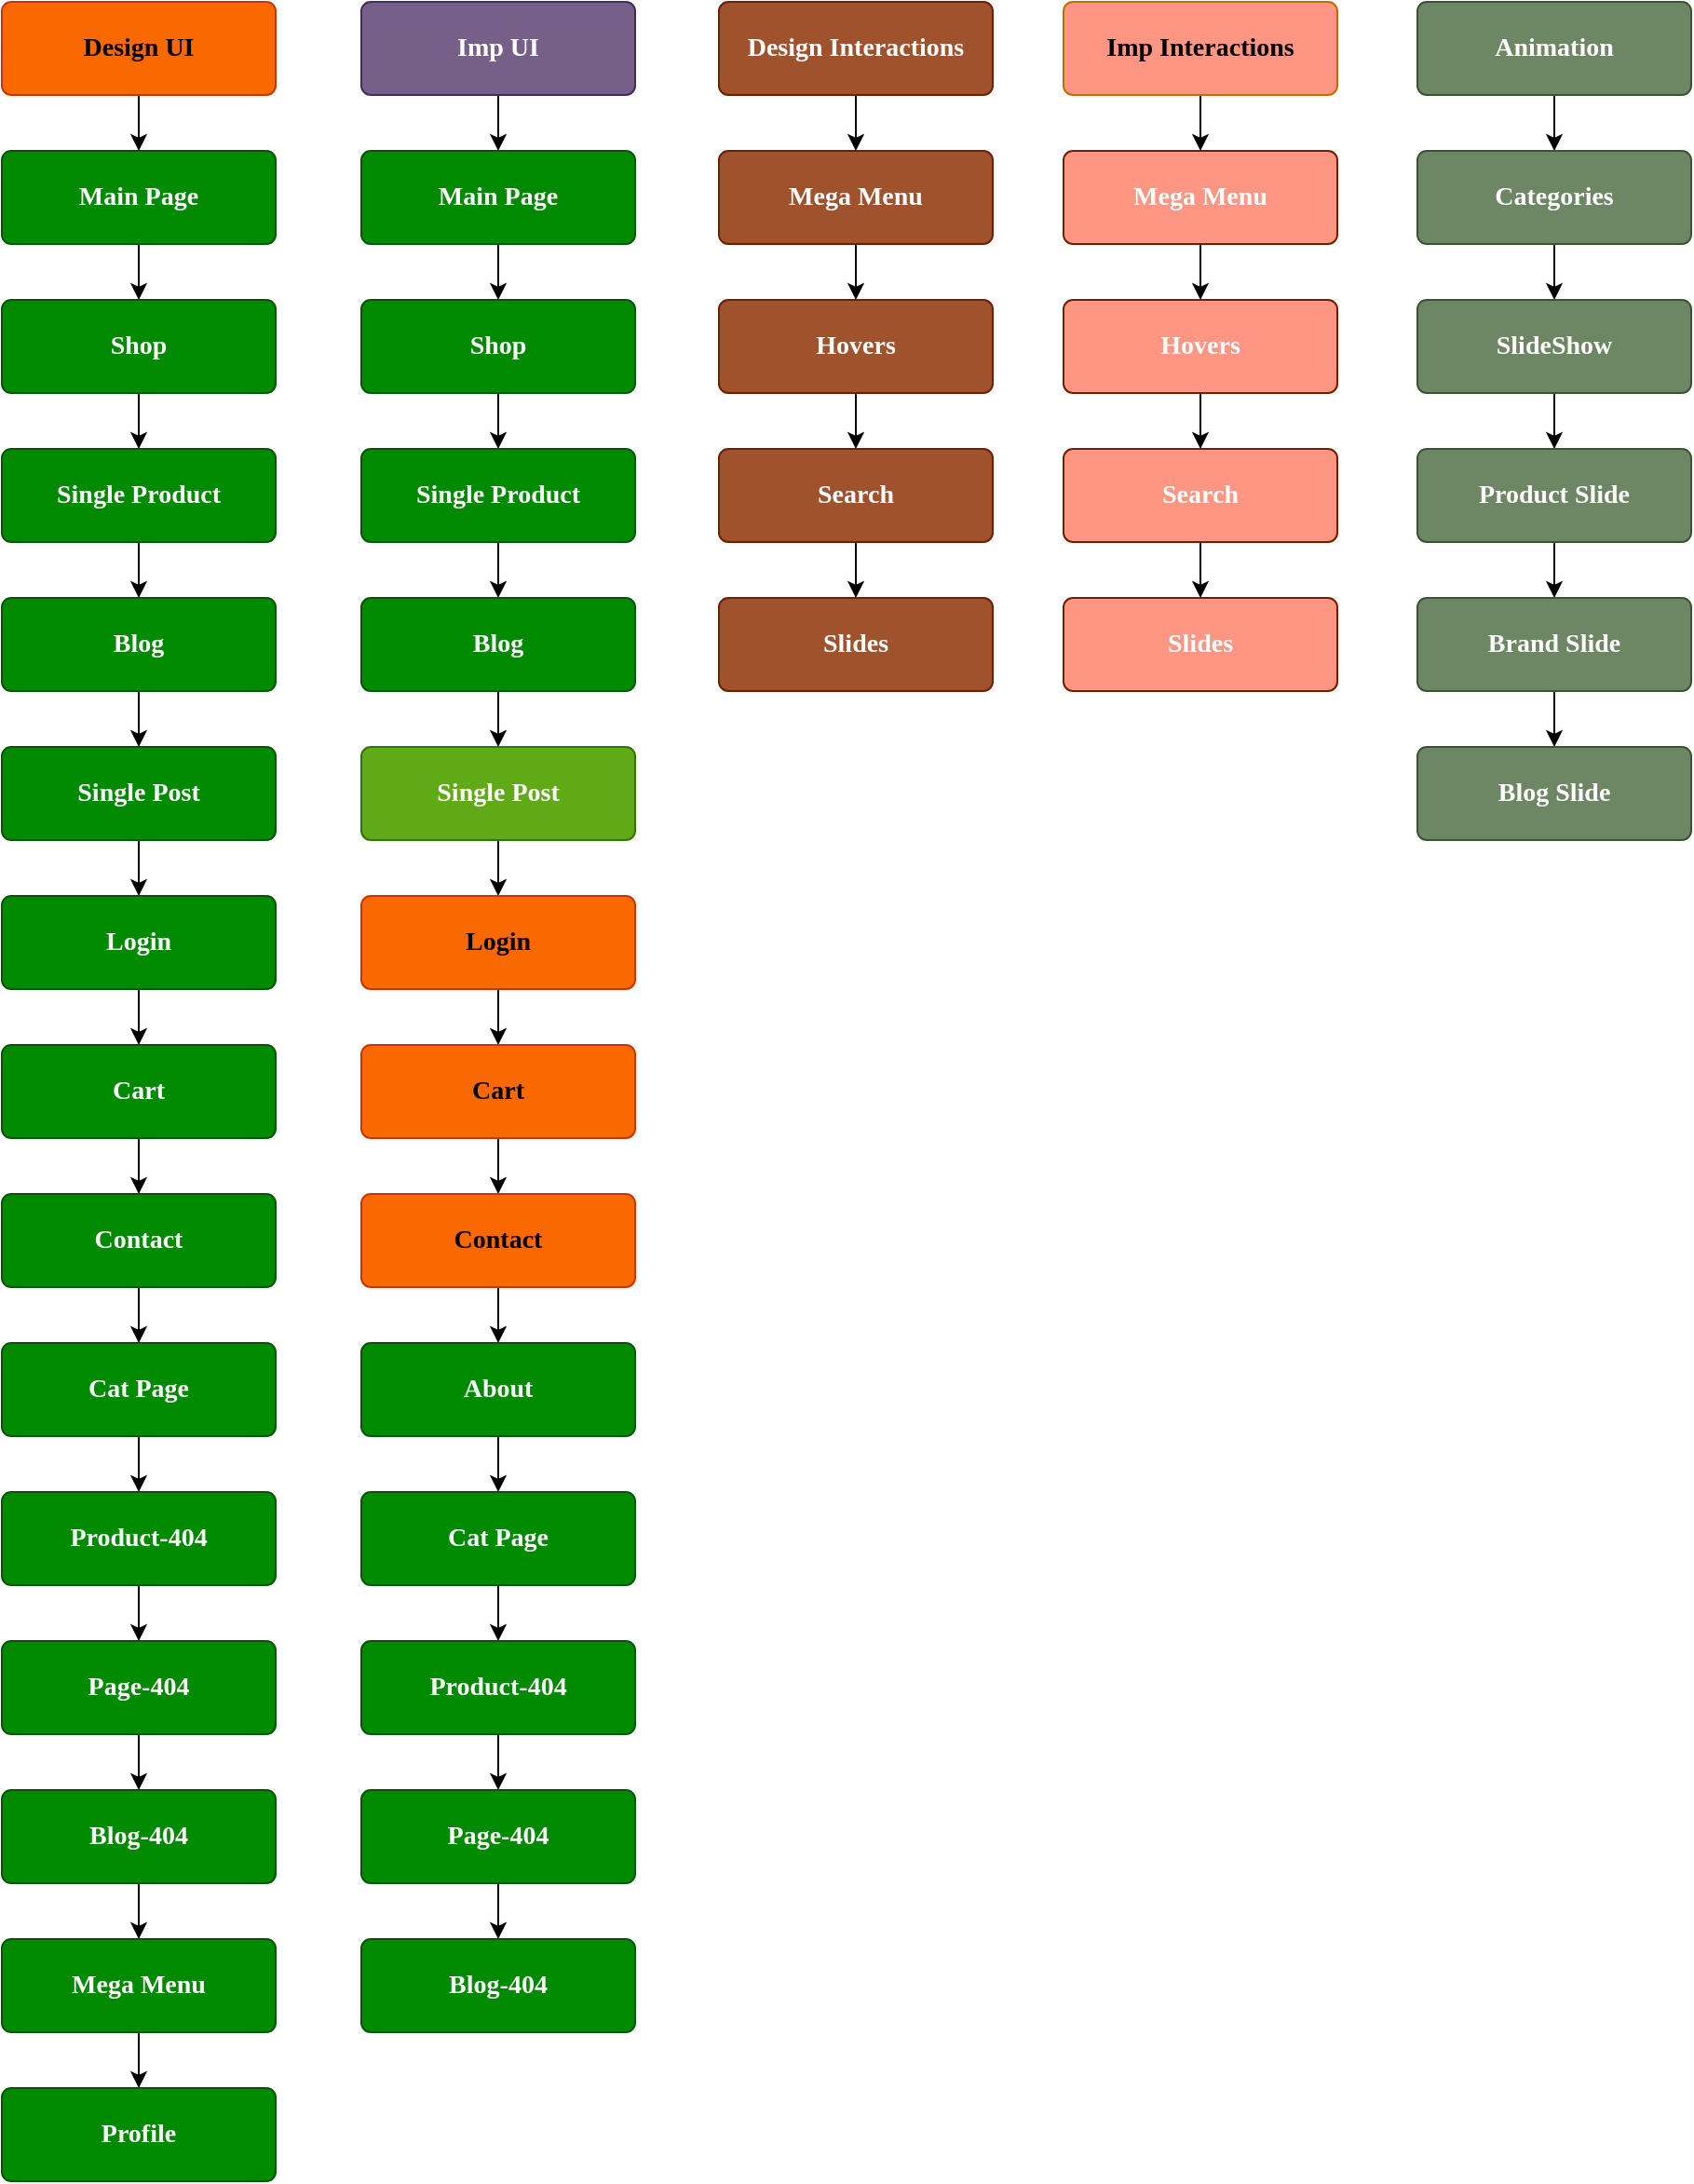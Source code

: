 <mxfile version="26.0.10">
  <diagram name="Page-1" id="vLUTi3j7QdZeeodx6N5d">
    <mxGraphModel dx="1048" dy="615" grid="1" gridSize="10" guides="1" tooltips="1" connect="1" arrows="1" fold="1" page="1" pageScale="1" pageWidth="850" pageHeight="1100" math="0" shadow="0">
      <root>
        <mxCell id="0" />
        <mxCell id="1" parent="0" />
        <mxCell id="oJQ9NneALxqeZW6gIudA-7" value="" style="edgeStyle=orthogonalEdgeStyle;rounded=0;orthogonalLoop=1;jettySize=auto;html=1;" parent="1" source="oJQ9NneALxqeZW6gIudA-1" target="oJQ9NneALxqeZW6gIudA-6" edge="1">
          <mxGeometry relative="1" as="geometry" />
        </mxCell>
        <mxCell id="oJQ9NneALxqeZW6gIudA-1" value="&lt;div style=&quot;forced-color-adjust: none;&quot;&gt;Design UI&lt;/div&gt;" style="html=1;shadow=0;dashed=0;shape=mxgraph.bootstrap.rrect;rSize=5;strokeColor=#C73500;strokeWidth=1;fillColor=#fa6800;fontColor=#000000;whiteSpace=wrap;align=center;verticalAlign=middle;spacingLeft=0;fontStyle=1;fontSize=14;spacing=5;rounded=1;glass=0;fillStyle=auto;fontFamily=Comic Sans MS;horizontal=1;textDirection=rtl;points=[];" parent="1" vertex="1">
          <mxGeometry x="40" y="100" width="147" height="50" as="geometry" />
        </mxCell>
        <mxCell id="oJQ9NneALxqeZW6gIudA-59" style="edgeStyle=orthogonalEdgeStyle;rounded=0;orthogonalLoop=1;jettySize=auto;html=1;" parent="1" source="oJQ9NneALxqeZW6gIudA-2" target="oJQ9NneALxqeZW6gIudA-35" edge="1">
          <mxGeometry relative="1" as="geometry" />
        </mxCell>
        <mxCell id="oJQ9NneALxqeZW6gIudA-2" value="&lt;div style=&quot;forced-color-adjust: none;&quot;&gt;Imp UI&lt;/div&gt;" style="html=1;shadow=0;dashed=0;shape=mxgraph.bootstrap.rrect;rSize=5;strokeColor=#432D57;strokeWidth=1;fillColor=#76608a;fontColor=#ffffff;whiteSpace=wrap;align=center;verticalAlign=middle;spacingLeft=0;fontStyle=1;fontSize=14;spacing=5;rounded=1;glass=0;fillStyle=auto;fontFamily=Comic Sans MS;horizontal=1;textDirection=rtl;points=[];" parent="1" vertex="1">
          <mxGeometry x="233" y="100" width="147" height="50" as="geometry" />
        </mxCell>
        <mxCell id="oJQ9NneALxqeZW6gIudA-61" value="" style="edgeStyle=orthogonalEdgeStyle;rounded=0;orthogonalLoop=1;jettySize=auto;html=1;" parent="1" source="oJQ9NneALxqeZW6gIudA-3" target="oJQ9NneALxqeZW6gIudA-60" edge="1">
          <mxGeometry relative="1" as="geometry" />
        </mxCell>
        <mxCell id="oJQ9NneALxqeZW6gIudA-3" value="Design Interactions" style="html=1;shadow=0;dashed=0;shape=mxgraph.bootstrap.rrect;rSize=5;strokeColor=#6D1F00;strokeWidth=1;fillColor=#a0522d;fontColor=#ffffff;whiteSpace=wrap;align=center;verticalAlign=middle;spacingLeft=0;fontStyle=1;fontSize=14;spacing=5;rounded=1;glass=0;fillStyle=auto;fontFamily=Comic Sans MS;horizontal=1;textDirection=rtl;points=[];" parent="1" vertex="1">
          <mxGeometry x="425" y="100" width="147" height="50" as="geometry" />
        </mxCell>
        <mxCell id="oJQ9NneALxqeZW6gIudA-75" style="edgeStyle=orthogonalEdgeStyle;rounded=0;orthogonalLoop=1;jettySize=auto;html=1;" parent="1" source="oJQ9NneALxqeZW6gIudA-4" target="oJQ9NneALxqeZW6gIudA-69" edge="1">
          <mxGeometry relative="1" as="geometry" />
        </mxCell>
        <mxCell id="oJQ9NneALxqeZW6gIudA-4" value="Imp Interactions" style="html=1;shadow=0;dashed=0;shape=mxgraph.bootstrap.rrect;rSize=5;strokeColor=#BD7000;strokeWidth=1;fillColor=#FF9583;fontColor=#000000;whiteSpace=wrap;align=center;verticalAlign=middle;spacingLeft=0;fontStyle=1;fontSize=14;spacing=5;rounded=1;glass=0;fillStyle=auto;fontFamily=Comic Sans MS;horizontal=1;textDirection=rtl;points=[];" parent="1" vertex="1">
          <mxGeometry x="610" y="100" width="147" height="50" as="geometry" />
        </mxCell>
        <mxCell id="oJQ9NneALxqeZW6gIudA-77" value="" style="edgeStyle=orthogonalEdgeStyle;rounded=0;orthogonalLoop=1;jettySize=auto;html=1;" parent="1" source="oJQ9NneALxqeZW6gIudA-5" target="oJQ9NneALxqeZW6gIudA-76" edge="1">
          <mxGeometry relative="1" as="geometry" />
        </mxCell>
        <mxCell id="oJQ9NneALxqeZW6gIudA-5" value="Animation" style="html=1;shadow=0;dashed=0;shape=mxgraph.bootstrap.rrect;rSize=5;strokeColor=#3A5431;strokeWidth=1;fillColor=#6d8764;fontColor=#ffffff;whiteSpace=wrap;align=center;verticalAlign=middle;spacingLeft=0;fontStyle=1;fontSize=14;spacing=5;rounded=1;glass=0;fillStyle=auto;fontFamily=Comic Sans MS;horizontal=1;textDirection=rtl;points=[];" parent="1" vertex="1">
          <mxGeometry x="800" y="100" width="147" height="50" as="geometry" />
        </mxCell>
        <mxCell id="oJQ9NneALxqeZW6gIudA-9" value="" style="edgeStyle=orthogonalEdgeStyle;rounded=0;orthogonalLoop=1;jettySize=auto;html=1;" parent="1" source="oJQ9NneALxqeZW6gIudA-6" target="oJQ9NneALxqeZW6gIudA-8" edge="1">
          <mxGeometry relative="1" as="geometry" />
        </mxCell>
        <mxCell id="oJQ9NneALxqeZW6gIudA-6" value="&lt;div style=&quot;forced-color-adjust: none;&quot;&gt;Main Page&lt;/div&gt;" style="html=1;shadow=0;dashed=0;shape=mxgraph.bootstrap.rrect;rSize=5;strokeColor=#005700;strokeWidth=1;fillColor=#008a00;fontColor=#ffffff;whiteSpace=wrap;align=center;verticalAlign=middle;spacingLeft=0;fontStyle=1;fontSize=14;spacing=5;rounded=1;glass=0;fillStyle=auto;fontFamily=Comic Sans MS;horizontal=1;textDirection=rtl;points=[];" parent="1" vertex="1">
          <mxGeometry x="40" y="180" width="147" height="50" as="geometry" />
        </mxCell>
        <mxCell id="oJQ9NneALxqeZW6gIudA-11" value="" style="edgeStyle=orthogonalEdgeStyle;rounded=0;orthogonalLoop=1;jettySize=auto;html=1;" parent="1" source="oJQ9NneALxqeZW6gIudA-8" target="oJQ9NneALxqeZW6gIudA-10" edge="1">
          <mxGeometry relative="1" as="geometry" />
        </mxCell>
        <mxCell id="oJQ9NneALxqeZW6gIudA-8" value="&lt;div style=&quot;forced-color-adjust: none;&quot;&gt;Shop&lt;/div&gt;" style="html=1;shadow=0;dashed=0;shape=mxgraph.bootstrap.rrect;rSize=5;strokeColor=#005700;strokeWidth=1;fillColor=#008a00;fontColor=#ffffff;whiteSpace=wrap;align=center;verticalAlign=middle;spacingLeft=0;fontStyle=1;fontSize=14;spacing=5;rounded=1;glass=0;fillStyle=auto;fontFamily=Comic Sans MS;horizontal=1;textDirection=rtl;points=[];" parent="1" vertex="1">
          <mxGeometry x="40" y="260" width="147" height="50" as="geometry" />
        </mxCell>
        <mxCell id="oJQ9NneALxqeZW6gIudA-13" value="" style="edgeStyle=orthogonalEdgeStyle;rounded=0;orthogonalLoop=1;jettySize=auto;html=1;" parent="1" source="oJQ9NneALxqeZW6gIudA-10" target="oJQ9NneALxqeZW6gIudA-12" edge="1">
          <mxGeometry relative="1" as="geometry" />
        </mxCell>
        <mxCell id="oJQ9NneALxqeZW6gIudA-10" value="&lt;div style=&quot;forced-color-adjust: none;&quot;&gt;Single Product&lt;/div&gt;" style="html=1;shadow=0;dashed=0;shape=mxgraph.bootstrap.rrect;rSize=5;strokeColor=#005700;strokeWidth=1;fillColor=#008a00;fontColor=#ffffff;whiteSpace=wrap;align=center;verticalAlign=middle;spacingLeft=0;fontStyle=1;fontSize=14;spacing=5;rounded=1;glass=0;fillStyle=auto;fontFamily=Comic Sans MS;horizontal=1;textDirection=rtl;points=[];" parent="1" vertex="1">
          <mxGeometry x="40" y="340" width="147" height="50" as="geometry" />
        </mxCell>
        <mxCell id="oJQ9NneALxqeZW6gIudA-15" value="" style="edgeStyle=orthogonalEdgeStyle;rounded=0;orthogonalLoop=1;jettySize=auto;html=1;" parent="1" source="oJQ9NneALxqeZW6gIudA-12" target="oJQ9NneALxqeZW6gIudA-14" edge="1">
          <mxGeometry relative="1" as="geometry" />
        </mxCell>
        <mxCell id="oJQ9NneALxqeZW6gIudA-12" value="&lt;div style=&quot;forced-color-adjust: none;&quot;&gt;Blog&lt;/div&gt;" style="html=1;shadow=0;dashed=0;shape=mxgraph.bootstrap.rrect;rSize=5;strokeColor=#005700;strokeWidth=1;fillColor=#008a00;fontColor=#ffffff;whiteSpace=wrap;align=center;verticalAlign=middle;spacingLeft=0;fontStyle=1;fontSize=14;spacing=5;rounded=1;glass=0;fillStyle=auto;fontFamily=Comic Sans MS;horizontal=1;textDirection=rtl;points=[];" parent="1" vertex="1">
          <mxGeometry x="40" y="420" width="147" height="50" as="geometry" />
        </mxCell>
        <mxCell id="oJQ9NneALxqeZW6gIudA-17" value="" style="edgeStyle=orthogonalEdgeStyle;rounded=0;orthogonalLoop=1;jettySize=auto;html=1;" parent="1" source="oJQ9NneALxqeZW6gIudA-14" target="oJQ9NneALxqeZW6gIudA-16" edge="1">
          <mxGeometry relative="1" as="geometry" />
        </mxCell>
        <mxCell id="oJQ9NneALxqeZW6gIudA-14" value="&lt;div style=&quot;forced-color-adjust: none;&quot;&gt;Single Post&lt;/div&gt;" style="html=1;shadow=0;dashed=0;shape=mxgraph.bootstrap.rrect;rSize=5;strokeColor=#005700;strokeWidth=1;fillColor=#008a00;fontColor=#ffffff;whiteSpace=wrap;align=center;verticalAlign=middle;spacingLeft=0;fontStyle=1;fontSize=14;spacing=5;rounded=1;glass=0;fillStyle=auto;fontFamily=Comic Sans MS;horizontal=1;textDirection=rtl;points=[];" parent="1" vertex="1">
          <mxGeometry x="40" y="500" width="147" height="50" as="geometry" />
        </mxCell>
        <mxCell id="oJQ9NneALxqeZW6gIudA-19" value="" style="edgeStyle=orthogonalEdgeStyle;rounded=0;orthogonalLoop=1;jettySize=auto;html=1;" parent="1" source="oJQ9NneALxqeZW6gIudA-16" target="oJQ9NneALxqeZW6gIudA-18" edge="1">
          <mxGeometry relative="1" as="geometry" />
        </mxCell>
        <mxCell id="oJQ9NneALxqeZW6gIudA-16" value="&lt;div style=&quot;forced-color-adjust: none;&quot;&gt;Login&lt;/div&gt;" style="html=1;shadow=0;dashed=0;shape=mxgraph.bootstrap.rrect;rSize=5;strokeColor=#005700;strokeWidth=1;fillColor=#008a00;fontColor=#ffffff;whiteSpace=wrap;align=center;verticalAlign=middle;spacingLeft=0;fontStyle=1;fontSize=14;spacing=5;rounded=1;glass=0;fillStyle=auto;fontFamily=Comic Sans MS;horizontal=1;textDirection=rtl;points=[];" parent="1" vertex="1">
          <mxGeometry x="40" y="580" width="147" height="50" as="geometry" />
        </mxCell>
        <mxCell id="oJQ9NneALxqeZW6gIudA-21" value="" style="edgeStyle=orthogonalEdgeStyle;rounded=0;orthogonalLoop=1;jettySize=auto;html=1;" parent="1" source="oJQ9NneALxqeZW6gIudA-18" target="oJQ9NneALxqeZW6gIudA-20" edge="1">
          <mxGeometry relative="1" as="geometry" />
        </mxCell>
        <mxCell id="oJQ9NneALxqeZW6gIudA-18" value="&lt;div style=&quot;forced-color-adjust: none;&quot;&gt;Cart&lt;/div&gt;" style="html=1;shadow=0;dashed=0;shape=mxgraph.bootstrap.rrect;rSize=5;strokeColor=#005700;strokeWidth=1;fillColor=#008a00;fontColor=#ffffff;whiteSpace=wrap;align=center;verticalAlign=middle;spacingLeft=0;fontStyle=1;fontSize=14;spacing=5;rounded=1;glass=0;fillStyle=auto;fontFamily=Comic Sans MS;horizontal=1;textDirection=rtl;points=[];" parent="1" vertex="1">
          <mxGeometry x="40" y="660" width="147" height="50" as="geometry" />
        </mxCell>
        <mxCell id="gazeQFOTCZh3GnnFqoa5-4" style="edgeStyle=orthogonalEdgeStyle;rounded=0;orthogonalLoop=1;jettySize=auto;html=1;" parent="1" source="oJQ9NneALxqeZW6gIudA-20" target="oJQ9NneALxqeZW6gIudA-24" edge="1">
          <mxGeometry relative="1" as="geometry" />
        </mxCell>
        <mxCell id="oJQ9NneALxqeZW6gIudA-20" value="&lt;div style=&quot;forced-color-adjust: none;&quot;&gt;Contact&lt;/div&gt;" style="html=1;shadow=0;dashed=0;shape=mxgraph.bootstrap.rrect;rSize=5;strokeColor=#005700;strokeWidth=1;fillColor=#008a00;fontColor=#ffffff;whiteSpace=wrap;align=center;verticalAlign=middle;spacingLeft=0;fontStyle=1;fontSize=14;spacing=5;rounded=1;glass=0;fillStyle=auto;fontFamily=Comic Sans MS;horizontal=1;textDirection=rtl;points=[];" parent="1" vertex="1">
          <mxGeometry x="40" y="740" width="147" height="50" as="geometry" />
        </mxCell>
        <mxCell id="oJQ9NneALxqeZW6gIudA-27" value="" style="edgeStyle=orthogonalEdgeStyle;rounded=0;orthogonalLoop=1;jettySize=auto;html=1;" parent="1" source="oJQ9NneALxqeZW6gIudA-24" target="oJQ9NneALxqeZW6gIudA-26" edge="1">
          <mxGeometry relative="1" as="geometry" />
        </mxCell>
        <mxCell id="oJQ9NneALxqeZW6gIudA-24" value="&lt;div style=&quot;forced-color-adjust: none;&quot;&gt;Cat Page&lt;/div&gt;" style="html=1;shadow=0;dashed=0;shape=mxgraph.bootstrap.rrect;rSize=5;strokeColor=#005700;strokeWidth=1;fillColor=#008a00;fontColor=#ffffff;whiteSpace=wrap;align=center;verticalAlign=middle;spacingLeft=0;fontStyle=1;fontSize=14;spacing=5;rounded=1;glass=0;fillStyle=auto;fontFamily=Comic Sans MS;horizontal=1;textDirection=rtl;points=[];" parent="1" vertex="1">
          <mxGeometry x="40" y="820" width="147" height="50" as="geometry" />
        </mxCell>
        <mxCell id="oJQ9NneALxqeZW6gIudA-29" value="" style="edgeStyle=orthogonalEdgeStyle;rounded=0;orthogonalLoop=1;jettySize=auto;html=1;" parent="1" source="oJQ9NneALxqeZW6gIudA-26" target="oJQ9NneALxqeZW6gIudA-28" edge="1">
          <mxGeometry relative="1" as="geometry" />
        </mxCell>
        <mxCell id="oJQ9NneALxqeZW6gIudA-26" value="&lt;div style=&quot;forced-color-adjust: none;&quot;&gt;404-Product&lt;/div&gt;" style="html=1;shadow=0;dashed=0;shape=mxgraph.bootstrap.rrect;rSize=5;strokeColor=#005700;strokeWidth=1;fillColor=#008a00;fontColor=#ffffff;whiteSpace=wrap;align=center;verticalAlign=middle;spacingLeft=0;fontStyle=1;fontSize=14;spacing=5;rounded=1;glass=0;fillStyle=auto;fontFamily=Comic Sans MS;horizontal=1;textDirection=rtl;points=[];" parent="1" vertex="1">
          <mxGeometry x="40" y="900" width="147" height="50" as="geometry" />
        </mxCell>
        <mxCell id="oJQ9NneALxqeZW6gIudA-31" value="" style="edgeStyle=orthogonalEdgeStyle;rounded=0;orthogonalLoop=1;jettySize=auto;html=1;" parent="1" source="oJQ9NneALxqeZW6gIudA-28" target="oJQ9NneALxqeZW6gIudA-30" edge="1">
          <mxGeometry relative="1" as="geometry" />
        </mxCell>
        <mxCell id="oJQ9NneALxqeZW6gIudA-28" value="&lt;div style=&quot;forced-color-adjust: none;&quot;&gt;404-Page&lt;/div&gt;" style="html=1;shadow=0;dashed=0;shape=mxgraph.bootstrap.rrect;rSize=5;strokeColor=#005700;strokeWidth=1;fillColor=#008a00;fontColor=#ffffff;whiteSpace=wrap;align=center;verticalAlign=middle;spacingLeft=0;fontStyle=1;fontSize=14;spacing=5;rounded=1;glass=0;fillStyle=auto;fontFamily=Comic Sans MS;horizontal=1;textDirection=rtl;points=[];" parent="1" vertex="1">
          <mxGeometry x="40" y="980" width="147" height="50" as="geometry" />
        </mxCell>
        <mxCell id="oJQ9NneALxqeZW6gIudA-87" value="" style="edgeStyle=orthogonalEdgeStyle;rounded=0;orthogonalLoop=1;jettySize=auto;html=1;" parent="1" source="oJQ9NneALxqeZW6gIudA-30" target="oJQ9NneALxqeZW6gIudA-86" edge="1">
          <mxGeometry relative="1" as="geometry" />
        </mxCell>
        <mxCell id="oJQ9NneALxqeZW6gIudA-30" value="&lt;div style=&quot;forced-color-adjust: none;&quot;&gt;404-Blog&lt;/div&gt;" style="html=1;shadow=0;dashed=0;shape=mxgraph.bootstrap.rrect;rSize=5;strokeColor=#005700;strokeWidth=1;fillColor=#008a00;fontColor=#ffffff;whiteSpace=wrap;align=center;verticalAlign=middle;spacingLeft=0;fontStyle=1;fontSize=14;spacing=5;rounded=1;glass=0;fillStyle=auto;fontFamily=Comic Sans MS;horizontal=1;textDirection=rtl;points=[];" parent="1" vertex="1">
          <mxGeometry x="40" y="1060" width="147" height="50" as="geometry" />
        </mxCell>
        <mxCell id="oJQ9NneALxqeZW6gIudA-34" value="" style="edgeStyle=orthogonalEdgeStyle;rounded=0;orthogonalLoop=1;jettySize=auto;html=1;" parent="1" source="oJQ9NneALxqeZW6gIudA-35" target="oJQ9NneALxqeZW6gIudA-37" edge="1">
          <mxGeometry relative="1" as="geometry" />
        </mxCell>
        <mxCell id="oJQ9NneALxqeZW6gIudA-35" value="&lt;div style=&quot;forced-color-adjust: none;&quot;&gt;Main Page&lt;/div&gt;" style="html=1;shadow=0;dashed=0;shape=mxgraph.bootstrap.rrect;rSize=5;strokeColor=#005700;strokeWidth=1;fillColor=#008a00;fontColor=#ffffff;whiteSpace=wrap;align=center;verticalAlign=middle;spacingLeft=0;fontStyle=1;fontSize=14;spacing=5;rounded=1;glass=0;fillStyle=auto;fontFamily=Comic Sans MS;horizontal=1;textDirection=rtl;points=[];" parent="1" vertex="1">
          <mxGeometry x="233" y="180" width="147" height="50" as="geometry" />
        </mxCell>
        <mxCell id="oJQ9NneALxqeZW6gIudA-36" value="" style="edgeStyle=orthogonalEdgeStyle;rounded=0;orthogonalLoop=1;jettySize=auto;html=1;" parent="1" source="oJQ9NneALxqeZW6gIudA-37" target="oJQ9NneALxqeZW6gIudA-39" edge="1">
          <mxGeometry relative="1" as="geometry" />
        </mxCell>
        <mxCell id="oJQ9NneALxqeZW6gIudA-37" value="&lt;div style=&quot;forced-color-adjust: none;&quot;&gt;Shop&lt;/div&gt;" style="html=1;shadow=0;dashed=0;shape=mxgraph.bootstrap.rrect;rSize=5;strokeColor=#005700;strokeWidth=1;fillColor=#008a00;fontColor=#ffffff;whiteSpace=wrap;align=center;verticalAlign=middle;spacingLeft=0;fontStyle=1;fontSize=14;spacing=5;rounded=1;glass=0;fillStyle=auto;fontFamily=Comic Sans MS;horizontal=1;textDirection=rtl;points=[];" parent="1" vertex="1">
          <mxGeometry x="233" y="260" width="147" height="50" as="geometry" />
        </mxCell>
        <mxCell id="oJQ9NneALxqeZW6gIudA-38" value="" style="edgeStyle=orthogonalEdgeStyle;rounded=0;orthogonalLoop=1;jettySize=auto;html=1;" parent="1" source="oJQ9NneALxqeZW6gIudA-39" target="oJQ9NneALxqeZW6gIudA-41" edge="1">
          <mxGeometry relative="1" as="geometry" />
        </mxCell>
        <mxCell id="oJQ9NneALxqeZW6gIudA-39" value="&lt;div style=&quot;forced-color-adjust: none;&quot;&gt;Single Product&lt;/div&gt;" style="html=1;shadow=0;dashed=0;shape=mxgraph.bootstrap.rrect;rSize=5;strokeColor=#005700;strokeWidth=1;fillColor=#008a00;fontColor=#ffffff;whiteSpace=wrap;align=center;verticalAlign=middle;spacingLeft=0;fontStyle=1;fontSize=14;spacing=5;rounded=1;glass=0;fillStyle=auto;fontFamily=Comic Sans MS;horizontal=1;textDirection=rtl;points=[];" parent="1" vertex="1">
          <mxGeometry x="233" y="340" width="147" height="50" as="geometry" />
        </mxCell>
        <mxCell id="oJQ9NneALxqeZW6gIudA-40" value="" style="edgeStyle=orthogonalEdgeStyle;rounded=0;orthogonalLoop=1;jettySize=auto;html=1;" parent="1" source="oJQ9NneALxqeZW6gIudA-41" target="oJQ9NneALxqeZW6gIudA-43" edge="1">
          <mxGeometry relative="1" as="geometry" />
        </mxCell>
        <mxCell id="oJQ9NneALxqeZW6gIudA-41" value="&lt;div style=&quot;forced-color-adjust: none;&quot;&gt;Blog&lt;/div&gt;" style="html=1;shadow=0;dashed=0;shape=mxgraph.bootstrap.rrect;rSize=5;strokeColor=#005700;strokeWidth=1;fillColor=#008a00;fontColor=#ffffff;whiteSpace=wrap;align=center;verticalAlign=middle;spacingLeft=0;fontStyle=1;fontSize=14;spacing=5;rounded=1;glass=0;fillStyle=auto;fontFamily=Comic Sans MS;horizontal=1;textDirection=rtl;points=[];" parent="1" vertex="1">
          <mxGeometry x="233" y="420" width="147" height="50" as="geometry" />
        </mxCell>
        <mxCell id="oJQ9NneALxqeZW6gIudA-42" value="" style="edgeStyle=orthogonalEdgeStyle;rounded=0;orthogonalLoop=1;jettySize=auto;html=1;" parent="1" source="oJQ9NneALxqeZW6gIudA-43" target="oJQ9NneALxqeZW6gIudA-45" edge="1">
          <mxGeometry relative="1" as="geometry" />
        </mxCell>
        <mxCell id="oJQ9NneALxqeZW6gIudA-43" value="&lt;div style=&quot;forced-color-adjust: none;&quot;&gt;Single Post&lt;/div&gt;" style="html=1;shadow=0;dashed=0;shape=mxgraph.bootstrap.rrect;rSize=5;strokeColor=#2D7600;strokeWidth=1;fillColor=#60a917;fontColor=#ffffff;whiteSpace=wrap;align=center;verticalAlign=middle;spacingLeft=0;fontStyle=1;fontSize=14;spacing=5;rounded=1;glass=0;fillStyle=auto;fontFamily=Comic Sans MS;horizontal=1;textDirection=rtl;points=[];" parent="1" vertex="1">
          <mxGeometry x="233" y="500" width="147" height="50" as="geometry" />
        </mxCell>
        <mxCell id="oJQ9NneALxqeZW6gIudA-44" value="" style="edgeStyle=orthogonalEdgeStyle;rounded=0;orthogonalLoop=1;jettySize=auto;html=1;" parent="1" source="oJQ9NneALxqeZW6gIudA-45" target="oJQ9NneALxqeZW6gIudA-47" edge="1">
          <mxGeometry relative="1" as="geometry" />
        </mxCell>
        <mxCell id="oJQ9NneALxqeZW6gIudA-45" value="&lt;div style=&quot;forced-color-adjust: none;&quot;&gt;Login&lt;/div&gt;" style="html=1;shadow=0;dashed=0;shape=mxgraph.bootstrap.rrect;rSize=5;strokeColor=#C73500;strokeWidth=1;fillColor=#fa6800;fontColor=#000000;whiteSpace=wrap;align=center;verticalAlign=middle;spacingLeft=0;fontStyle=1;fontSize=14;spacing=5;rounded=1;glass=0;fillStyle=auto;fontFamily=Comic Sans MS;horizontal=1;textDirection=rtl;points=[];" parent="1" vertex="1">
          <mxGeometry x="233" y="580" width="147" height="50" as="geometry" />
        </mxCell>
        <mxCell id="oJQ9NneALxqeZW6gIudA-46" value="" style="edgeStyle=orthogonalEdgeStyle;rounded=0;orthogonalLoop=1;jettySize=auto;html=1;" parent="1" source="oJQ9NneALxqeZW6gIudA-47" target="oJQ9NneALxqeZW6gIudA-49" edge="1">
          <mxGeometry relative="1" as="geometry" />
        </mxCell>
        <mxCell id="oJQ9NneALxqeZW6gIudA-47" value="&lt;div style=&quot;forced-color-adjust: none;&quot;&gt;Cart&lt;/div&gt;" style="html=1;shadow=0;dashed=0;shape=mxgraph.bootstrap.rrect;rSize=5;strokeColor=#C73500;strokeWidth=1;fillColor=#fa6800;fontColor=#000000;whiteSpace=wrap;align=center;verticalAlign=middle;spacingLeft=0;fontStyle=1;fontSize=14;spacing=5;rounded=1;glass=0;fillStyle=auto;fontFamily=Comic Sans MS;horizontal=1;textDirection=rtl;points=[];" parent="1" vertex="1">
          <mxGeometry x="233" y="660" width="147" height="50" as="geometry" />
        </mxCell>
        <mxCell id="oJQ9NneALxqeZW6gIudA-48" value="" style="edgeStyle=orthogonalEdgeStyle;rounded=0;orthogonalLoop=1;jettySize=auto;html=1;" parent="1" source="oJQ9NneALxqeZW6gIudA-49" target="oJQ9NneALxqeZW6gIudA-51" edge="1">
          <mxGeometry relative="1" as="geometry" />
        </mxCell>
        <mxCell id="oJQ9NneALxqeZW6gIudA-49" value="&lt;div style=&quot;forced-color-adjust: none;&quot;&gt;Contact&lt;/div&gt;" style="html=1;shadow=0;dashed=0;shape=mxgraph.bootstrap.rrect;rSize=5;strokeColor=#C73500;strokeWidth=1;fillColor=#fa6800;fontColor=#000000;whiteSpace=wrap;align=center;verticalAlign=middle;spacingLeft=0;fontStyle=1;fontSize=14;spacing=5;rounded=1;glass=0;fillStyle=auto;fontFamily=Comic Sans MS;horizontal=1;textDirection=rtl;points=[];" parent="1" vertex="1">
          <mxGeometry x="233" y="740" width="147" height="50" as="geometry" />
        </mxCell>
        <mxCell id="oJQ9NneALxqeZW6gIudA-50" value="" style="edgeStyle=orthogonalEdgeStyle;rounded=0;orthogonalLoop=1;jettySize=auto;html=1;" parent="1" source="oJQ9NneALxqeZW6gIudA-51" target="oJQ9NneALxqeZW6gIudA-53" edge="1">
          <mxGeometry relative="1" as="geometry" />
        </mxCell>
        <mxCell id="oJQ9NneALxqeZW6gIudA-51" value="&lt;div style=&quot;forced-color-adjust: none;&quot;&gt;About&lt;/div&gt;" style="html=1;shadow=0;dashed=0;shape=mxgraph.bootstrap.rrect;rSize=5;strokeColor=#005700;strokeWidth=1;fillColor=#008a00;fontColor=#ffffff;whiteSpace=wrap;align=center;verticalAlign=middle;spacingLeft=0;fontStyle=1;fontSize=14;spacing=5;rounded=1;glass=0;fillStyle=auto;fontFamily=Comic Sans MS;horizontal=1;textDirection=rtl;points=[];" parent="1" vertex="1">
          <mxGeometry x="233" y="820" width="147" height="50" as="geometry" />
        </mxCell>
        <mxCell id="oJQ9NneALxqeZW6gIudA-52" value="" style="edgeStyle=orthogonalEdgeStyle;rounded=0;orthogonalLoop=1;jettySize=auto;html=1;" parent="1" source="oJQ9NneALxqeZW6gIudA-53" target="oJQ9NneALxqeZW6gIudA-55" edge="1">
          <mxGeometry relative="1" as="geometry" />
        </mxCell>
        <mxCell id="oJQ9NneALxqeZW6gIudA-53" value="&lt;div style=&quot;forced-color-adjust: none;&quot;&gt;Cat Page&lt;/div&gt;" style="html=1;shadow=0;dashed=0;shape=mxgraph.bootstrap.rrect;rSize=5;strokeColor=#005700;strokeWidth=1;fillColor=#008a00;fontColor=#ffffff;whiteSpace=wrap;align=center;verticalAlign=middle;spacingLeft=0;fontStyle=1;fontSize=14;spacing=5;rounded=1;glass=0;fillStyle=auto;fontFamily=Comic Sans MS;horizontal=1;textDirection=rtl;points=[];" parent="1" vertex="1">
          <mxGeometry x="233" y="900" width="147" height="50" as="geometry" />
        </mxCell>
        <mxCell id="oJQ9NneALxqeZW6gIudA-54" value="" style="edgeStyle=orthogonalEdgeStyle;rounded=0;orthogonalLoop=1;jettySize=auto;html=1;" parent="1" source="oJQ9NneALxqeZW6gIudA-55" target="oJQ9NneALxqeZW6gIudA-57" edge="1">
          <mxGeometry relative="1" as="geometry" />
        </mxCell>
        <mxCell id="oJQ9NneALxqeZW6gIudA-55" value="&lt;div style=&quot;forced-color-adjust: none;&quot;&gt;404-Product&lt;/div&gt;" style="html=1;shadow=0;dashed=0;shape=mxgraph.bootstrap.rrect;rSize=5;strokeColor=#005700;strokeWidth=1;fillColor=#008a00;fontColor=#ffffff;whiteSpace=wrap;align=center;verticalAlign=middle;spacingLeft=0;fontStyle=1;fontSize=14;spacing=5;rounded=1;glass=0;fillStyle=auto;fontFamily=Comic Sans MS;horizontal=1;textDirection=rtl;points=[];" parent="1" vertex="1">
          <mxGeometry x="233" y="980" width="147" height="50" as="geometry" />
        </mxCell>
        <mxCell id="oJQ9NneALxqeZW6gIudA-56" value="" style="edgeStyle=orthogonalEdgeStyle;rounded=0;orthogonalLoop=1;jettySize=auto;html=1;" parent="1" source="oJQ9NneALxqeZW6gIudA-57" target="oJQ9NneALxqeZW6gIudA-58" edge="1">
          <mxGeometry relative="1" as="geometry" />
        </mxCell>
        <mxCell id="oJQ9NneALxqeZW6gIudA-57" value="&lt;div style=&quot;forced-color-adjust: none;&quot;&gt;404-Page&lt;/div&gt;" style="html=1;shadow=0;dashed=0;shape=mxgraph.bootstrap.rrect;rSize=5;strokeColor=#005700;strokeWidth=1;fillColor=#008a00;fontColor=#ffffff;whiteSpace=wrap;align=center;verticalAlign=middle;spacingLeft=0;fontStyle=1;fontSize=14;spacing=5;rounded=1;glass=0;fillStyle=auto;fontFamily=Comic Sans MS;horizontal=1;textDirection=rtl;points=[];" parent="1" vertex="1">
          <mxGeometry x="233" y="1060" width="147" height="50" as="geometry" />
        </mxCell>
        <mxCell id="oJQ9NneALxqeZW6gIudA-58" value="&lt;div style=&quot;forced-color-adjust: none;&quot;&gt;404-Blog&lt;/div&gt;" style="html=1;shadow=0;dashed=0;shape=mxgraph.bootstrap.rrect;rSize=5;strokeColor=#005700;strokeWidth=1;fillColor=#008a00;fontColor=#ffffff;whiteSpace=wrap;align=center;verticalAlign=middle;spacingLeft=0;fontStyle=1;fontSize=14;spacing=5;rounded=1;glass=0;fillStyle=auto;fontFamily=Comic Sans MS;horizontal=1;textDirection=rtl;points=[];" parent="1" vertex="1">
          <mxGeometry x="233" y="1140" width="147" height="50" as="geometry" />
        </mxCell>
        <mxCell id="oJQ9NneALxqeZW6gIudA-63" value="" style="edgeStyle=orthogonalEdgeStyle;rounded=0;orthogonalLoop=1;jettySize=auto;html=1;" parent="1" source="oJQ9NneALxqeZW6gIudA-60" target="oJQ9NneALxqeZW6gIudA-62" edge="1">
          <mxGeometry relative="1" as="geometry" />
        </mxCell>
        <mxCell id="oJQ9NneALxqeZW6gIudA-60" value="Mega Menu" style="html=1;shadow=0;dashed=0;shape=mxgraph.bootstrap.rrect;rSize=5;strokeColor=#6D1F00;strokeWidth=1;fillColor=#a0522d;fontColor=#ffffff;whiteSpace=wrap;align=center;verticalAlign=middle;spacingLeft=0;fontStyle=1;fontSize=14;spacing=5;rounded=1;glass=0;fillStyle=auto;fontFamily=Comic Sans MS;horizontal=1;textDirection=rtl;points=[];" parent="1" vertex="1">
          <mxGeometry x="425" y="180" width="147" height="50" as="geometry" />
        </mxCell>
        <mxCell id="oJQ9NneALxqeZW6gIudA-65" value="" style="edgeStyle=orthogonalEdgeStyle;rounded=0;orthogonalLoop=1;jettySize=auto;html=1;" parent="1" source="oJQ9NneALxqeZW6gIudA-62" target="oJQ9NneALxqeZW6gIudA-64" edge="1">
          <mxGeometry relative="1" as="geometry" />
        </mxCell>
        <mxCell id="oJQ9NneALxqeZW6gIudA-62" value="Hovers" style="html=1;shadow=0;dashed=0;shape=mxgraph.bootstrap.rrect;rSize=5;strokeColor=#6D1F00;strokeWidth=1;fillColor=#a0522d;fontColor=#ffffff;whiteSpace=wrap;align=center;verticalAlign=middle;spacingLeft=0;fontStyle=1;fontSize=14;spacing=5;rounded=1;glass=0;fillStyle=auto;fontFamily=Comic Sans MS;horizontal=1;textDirection=rtl;points=[];" parent="1" vertex="1">
          <mxGeometry x="425" y="260" width="147" height="50" as="geometry" />
        </mxCell>
        <mxCell id="oJQ9NneALxqeZW6gIudA-67" value="" style="edgeStyle=orthogonalEdgeStyle;rounded=0;orthogonalLoop=1;jettySize=auto;html=1;" parent="1" source="oJQ9NneALxqeZW6gIudA-64" target="oJQ9NneALxqeZW6gIudA-66" edge="1">
          <mxGeometry relative="1" as="geometry" />
        </mxCell>
        <mxCell id="oJQ9NneALxqeZW6gIudA-64" value="Search" style="html=1;shadow=0;dashed=0;shape=mxgraph.bootstrap.rrect;rSize=5;strokeColor=#6D1F00;strokeWidth=1;fillColor=#a0522d;fontColor=#ffffff;whiteSpace=wrap;align=center;verticalAlign=middle;spacingLeft=0;fontStyle=1;fontSize=14;spacing=5;rounded=1;glass=0;fillStyle=auto;fontFamily=Comic Sans MS;horizontal=1;textDirection=rtl;points=[];" parent="1" vertex="1">
          <mxGeometry x="425" y="340" width="147" height="50" as="geometry" />
        </mxCell>
        <mxCell id="oJQ9NneALxqeZW6gIudA-66" value="Slides" style="html=1;shadow=0;dashed=0;shape=mxgraph.bootstrap.rrect;rSize=5;strokeColor=#6D1F00;strokeWidth=1;fillColor=#a0522d;fontColor=#ffffff;whiteSpace=wrap;align=center;verticalAlign=middle;spacingLeft=0;fontStyle=1;fontSize=14;spacing=5;rounded=1;glass=0;fillStyle=auto;fontFamily=Comic Sans MS;horizontal=1;textDirection=rtl;points=[];" parent="1" vertex="1">
          <mxGeometry x="425" y="420" width="147" height="50" as="geometry" />
        </mxCell>
        <mxCell id="oJQ9NneALxqeZW6gIudA-68" value="" style="edgeStyle=orthogonalEdgeStyle;rounded=0;orthogonalLoop=1;jettySize=auto;html=1;" parent="1" source="oJQ9NneALxqeZW6gIudA-69" target="oJQ9NneALxqeZW6gIudA-71" edge="1">
          <mxGeometry relative="1" as="geometry" />
        </mxCell>
        <mxCell id="oJQ9NneALxqeZW6gIudA-69" value="&lt;font&gt;Mega Menu&lt;/font&gt;" style="html=1;shadow=0;dashed=0;shape=mxgraph.bootstrap.rrect;rSize=5;strokeColor=#6D1F00;strokeWidth=1;fillColor=#FF9583;fontColor=#ffffff;whiteSpace=wrap;align=center;verticalAlign=middle;spacingLeft=0;fontStyle=1;fontSize=14;spacing=5;rounded=1;glass=0;fillStyle=auto;fontFamily=Comic Sans MS;horizontal=1;textDirection=rtl;points=[];" parent="1" vertex="1">
          <mxGeometry x="610" y="180" width="147" height="50" as="geometry" />
        </mxCell>
        <mxCell id="oJQ9NneALxqeZW6gIudA-70" value="" style="edgeStyle=orthogonalEdgeStyle;rounded=0;orthogonalLoop=1;jettySize=auto;html=1;" parent="1" source="oJQ9NneALxqeZW6gIudA-71" target="oJQ9NneALxqeZW6gIudA-73" edge="1">
          <mxGeometry relative="1" as="geometry" />
        </mxCell>
        <mxCell id="oJQ9NneALxqeZW6gIudA-71" value="Hovers" style="html=1;shadow=0;dashed=0;shape=mxgraph.bootstrap.rrect;rSize=5;strokeColor=#6D1F00;strokeWidth=1;fillColor=#FF9583;fontColor=#ffffff;whiteSpace=wrap;align=center;verticalAlign=middle;spacingLeft=0;fontStyle=1;fontSize=14;spacing=5;rounded=1;glass=0;fillStyle=auto;fontFamily=Comic Sans MS;horizontal=1;textDirection=rtl;points=[];" parent="1" vertex="1">
          <mxGeometry x="610" y="260" width="147" height="50" as="geometry" />
        </mxCell>
        <mxCell id="oJQ9NneALxqeZW6gIudA-72" value="" style="edgeStyle=orthogonalEdgeStyle;rounded=0;orthogonalLoop=1;jettySize=auto;html=1;" parent="1" source="oJQ9NneALxqeZW6gIudA-73" target="oJQ9NneALxqeZW6gIudA-74" edge="1">
          <mxGeometry relative="1" as="geometry" />
        </mxCell>
        <mxCell id="oJQ9NneALxqeZW6gIudA-73" value="Search" style="html=1;shadow=0;dashed=0;shape=mxgraph.bootstrap.rrect;rSize=5;strokeColor=#6D1F00;strokeWidth=1;fillColor=#FF9583;fontColor=#ffffff;whiteSpace=wrap;align=center;verticalAlign=middle;spacingLeft=0;fontStyle=1;fontSize=14;spacing=5;rounded=1;glass=0;fillStyle=auto;fontFamily=Comic Sans MS;horizontal=1;textDirection=rtl;points=[];" parent="1" vertex="1">
          <mxGeometry x="610" y="340" width="147" height="50" as="geometry" />
        </mxCell>
        <mxCell id="oJQ9NneALxqeZW6gIudA-74" value="Slides" style="html=1;shadow=0;dashed=0;shape=mxgraph.bootstrap.rrect;rSize=5;strokeColor=#6D1F00;strokeWidth=1;fillColor=#FF9583;fontColor=#ffffff;whiteSpace=wrap;align=center;verticalAlign=middle;spacingLeft=0;fontStyle=1;fontSize=14;spacing=5;rounded=1;glass=0;fillStyle=auto;fontFamily=Comic Sans MS;horizontal=1;textDirection=rtl;points=[];" parent="1" vertex="1">
          <mxGeometry x="610" y="420" width="147" height="50" as="geometry" />
        </mxCell>
        <mxCell id="oJQ9NneALxqeZW6gIudA-79" value="" style="edgeStyle=orthogonalEdgeStyle;rounded=0;orthogonalLoop=1;jettySize=auto;html=1;" parent="1" source="oJQ9NneALxqeZW6gIudA-76" target="oJQ9NneALxqeZW6gIudA-78" edge="1">
          <mxGeometry relative="1" as="geometry" />
        </mxCell>
        <mxCell id="oJQ9NneALxqeZW6gIudA-76" value="Categories" style="html=1;shadow=0;dashed=0;shape=mxgraph.bootstrap.rrect;rSize=5;strokeColor=#3A5431;strokeWidth=1;fillColor=#6d8764;fontColor=#ffffff;whiteSpace=wrap;align=center;verticalAlign=middle;spacingLeft=0;fontStyle=1;fontSize=14;spacing=5;rounded=1;glass=0;fillStyle=auto;fontFamily=Comic Sans MS;horizontal=1;textDirection=rtl;points=[];" parent="1" vertex="1">
          <mxGeometry x="800" y="180" width="147" height="50" as="geometry" />
        </mxCell>
        <mxCell id="oJQ9NneALxqeZW6gIudA-81" value="" style="edgeStyle=orthogonalEdgeStyle;rounded=0;orthogonalLoop=1;jettySize=auto;html=1;" parent="1" source="oJQ9NneALxqeZW6gIudA-78" target="oJQ9NneALxqeZW6gIudA-80" edge="1">
          <mxGeometry relative="1" as="geometry" />
        </mxCell>
        <mxCell id="oJQ9NneALxqeZW6gIudA-78" value="SlideShow" style="html=1;shadow=0;dashed=0;shape=mxgraph.bootstrap.rrect;rSize=5;strokeColor=#3A5431;strokeWidth=1;fillColor=#6d8764;fontColor=#ffffff;whiteSpace=wrap;align=center;verticalAlign=middle;spacingLeft=0;fontStyle=1;fontSize=14;spacing=5;rounded=1;glass=0;fillStyle=auto;fontFamily=Comic Sans MS;horizontal=1;textDirection=rtl;points=[];" parent="1" vertex="1">
          <mxGeometry x="800" y="260" width="147" height="50" as="geometry" />
        </mxCell>
        <mxCell id="oJQ9NneALxqeZW6gIudA-83" value="" style="edgeStyle=orthogonalEdgeStyle;rounded=0;orthogonalLoop=1;jettySize=auto;html=1;" parent="1" source="oJQ9NneALxqeZW6gIudA-80" target="oJQ9NneALxqeZW6gIudA-82" edge="1">
          <mxGeometry relative="1" as="geometry" />
        </mxCell>
        <mxCell id="oJQ9NneALxqeZW6gIudA-80" value="Product Slide" style="html=1;shadow=0;dashed=0;shape=mxgraph.bootstrap.rrect;rSize=5;strokeColor=#3A5431;strokeWidth=1;fillColor=#6d8764;fontColor=#ffffff;whiteSpace=wrap;align=center;verticalAlign=middle;spacingLeft=0;fontStyle=1;fontSize=14;spacing=5;rounded=1;glass=0;fillStyle=auto;fontFamily=Comic Sans MS;horizontal=1;textDirection=rtl;points=[];" parent="1" vertex="1">
          <mxGeometry x="800" y="340" width="147" height="50" as="geometry" />
        </mxCell>
        <mxCell id="oJQ9NneALxqeZW6gIudA-85" value="" style="edgeStyle=orthogonalEdgeStyle;rounded=0;orthogonalLoop=1;jettySize=auto;html=1;" parent="1" source="oJQ9NneALxqeZW6gIudA-82" target="oJQ9NneALxqeZW6gIudA-84" edge="1">
          <mxGeometry relative="1" as="geometry" />
        </mxCell>
        <mxCell id="oJQ9NneALxqeZW6gIudA-82" value="Brand Slide" style="html=1;shadow=0;dashed=0;shape=mxgraph.bootstrap.rrect;rSize=5;strokeColor=#3A5431;strokeWidth=1;fillColor=#6d8764;fontColor=#ffffff;whiteSpace=wrap;align=center;verticalAlign=middle;spacingLeft=0;fontStyle=1;fontSize=14;spacing=5;rounded=1;glass=0;fillStyle=auto;fontFamily=Comic Sans MS;horizontal=1;textDirection=rtl;points=[];" parent="1" vertex="1">
          <mxGeometry x="800" y="420" width="147" height="50" as="geometry" />
        </mxCell>
        <mxCell id="oJQ9NneALxqeZW6gIudA-84" value="Blog Slide" style="html=1;shadow=0;dashed=0;shape=mxgraph.bootstrap.rrect;rSize=5;strokeColor=#3A5431;strokeWidth=1;fillColor=#6d8764;fontColor=#ffffff;whiteSpace=wrap;align=center;verticalAlign=middle;spacingLeft=0;fontStyle=1;fontSize=14;spacing=5;rounded=1;glass=0;fillStyle=auto;fontFamily=Comic Sans MS;horizontal=1;textDirection=rtl;points=[];" parent="1" vertex="1">
          <mxGeometry x="800" y="500" width="147" height="50" as="geometry" />
        </mxCell>
        <mxCell id="gazeQFOTCZh3GnnFqoa5-2" value="" style="edgeStyle=orthogonalEdgeStyle;rounded=0;orthogonalLoop=1;jettySize=auto;html=1;" parent="1" source="oJQ9NneALxqeZW6gIudA-86" target="gazeQFOTCZh3GnnFqoa5-1" edge="1">
          <mxGeometry relative="1" as="geometry" />
        </mxCell>
        <mxCell id="oJQ9NneALxqeZW6gIudA-86" value="&lt;div style=&quot;forced-color-adjust: none;&quot;&gt;Mega Menu&lt;/div&gt;" style="html=1;shadow=0;dashed=0;shape=mxgraph.bootstrap.rrect;rSize=5;strokeColor=#005700;strokeWidth=1;fillColor=#008a00;fontColor=#ffffff;whiteSpace=wrap;align=center;verticalAlign=middle;spacingLeft=0;fontStyle=1;fontSize=14;spacing=5;rounded=1;glass=0;fillStyle=auto;fontFamily=Comic Sans MS;horizontal=1;textDirection=rtl;points=[];" parent="1" vertex="1">
          <mxGeometry x="40" y="1140" width="147" height="50" as="geometry" />
        </mxCell>
        <mxCell id="gazeQFOTCZh3GnnFqoa5-1" value="&lt;div style=&quot;forced-color-adjust: none;&quot;&gt;Profile&lt;/div&gt;" style="html=1;shadow=0;dashed=0;shape=mxgraph.bootstrap.rrect;rSize=5;strokeColor=#005700;strokeWidth=1;fillColor=#008a00;fontColor=#ffffff;whiteSpace=wrap;align=center;verticalAlign=middle;spacingLeft=0;fontStyle=1;fontSize=14;spacing=5;rounded=1;glass=0;fillStyle=auto;fontFamily=Comic Sans MS;horizontal=1;textDirection=rtl;points=[];" parent="1" vertex="1">
          <mxGeometry x="40" y="1220" width="147" height="50" as="geometry" />
        </mxCell>
      </root>
    </mxGraphModel>
  </diagram>
</mxfile>
